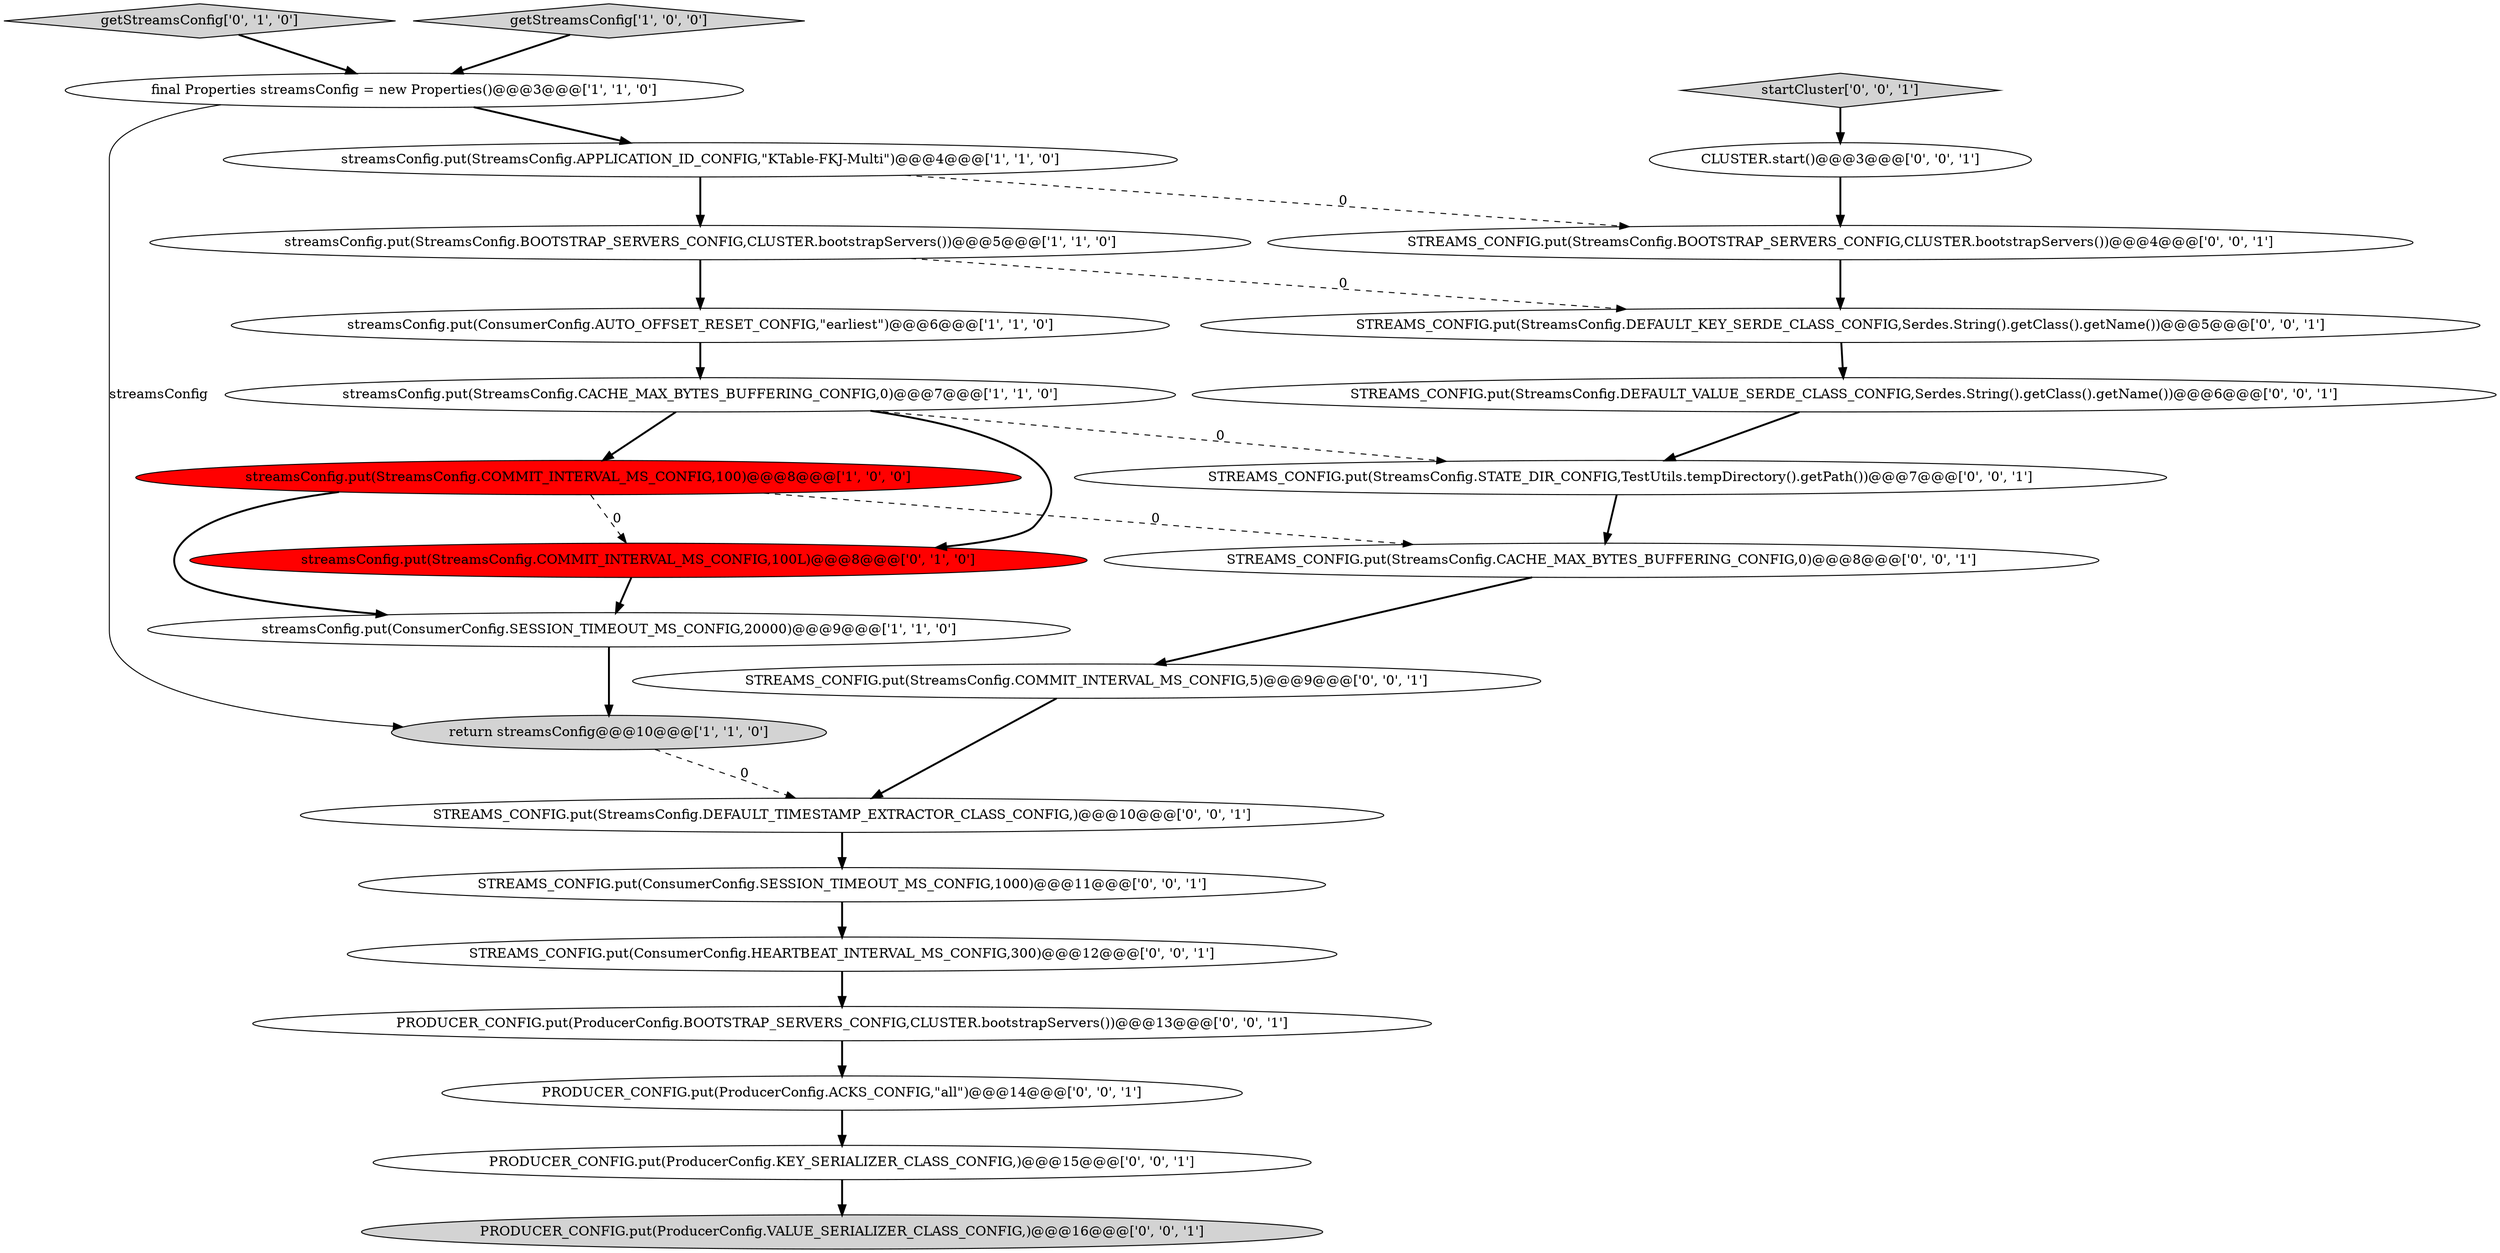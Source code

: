 digraph {
20 [style = filled, label = "STREAMS_CONFIG.put(StreamsConfig.BOOTSTRAP_SERVERS_CONFIG,CLUSTER.bootstrapServers())@@@4@@@['0', '0', '1']", fillcolor = white, shape = ellipse image = "AAA0AAABBB3BBB"];
21 [style = filled, label = "STREAMS_CONFIG.put(StreamsConfig.CACHE_MAX_BYTES_BUFFERING_CONFIG,0)@@@8@@@['0', '0', '1']", fillcolor = white, shape = ellipse image = "AAA0AAABBB3BBB"];
18 [style = filled, label = "startCluster['0', '0', '1']", fillcolor = lightgray, shape = diamond image = "AAA0AAABBB3BBB"];
4 [style = filled, label = "streamsConfig.put(StreamsConfig.COMMIT_INTERVAL_MS_CONFIG,100)@@@8@@@['1', '0', '0']", fillcolor = red, shape = ellipse image = "AAA1AAABBB1BBB"];
3 [style = filled, label = "streamsConfig.put(StreamsConfig.CACHE_MAX_BYTES_BUFFERING_CONFIG,0)@@@7@@@['1', '1', '0']", fillcolor = white, shape = ellipse image = "AAA0AAABBB1BBB"];
9 [style = filled, label = "getStreamsConfig['0', '1', '0']", fillcolor = lightgray, shape = diamond image = "AAA0AAABBB2BBB"];
2 [style = filled, label = "streamsConfig.put(StreamsConfig.APPLICATION_ID_CONFIG,\"KTable-FKJ-Multi\")@@@4@@@['1', '1', '0']", fillcolor = white, shape = ellipse image = "AAA0AAABBB1BBB"];
16 [style = filled, label = "PRODUCER_CONFIG.put(ProducerConfig.BOOTSTRAP_SERVERS_CONFIG,CLUSTER.bootstrapServers())@@@13@@@['0', '0', '1']", fillcolor = white, shape = ellipse image = "AAA0AAABBB3BBB"];
17 [style = filled, label = "STREAMS_CONFIG.put(StreamsConfig.STATE_DIR_CONFIG,TestUtils.tempDirectory().getPath())@@@7@@@['0', '0', '1']", fillcolor = white, shape = ellipse image = "AAA0AAABBB3BBB"];
19 [style = filled, label = "CLUSTER.start()@@@3@@@['0', '0', '1']", fillcolor = white, shape = ellipse image = "AAA0AAABBB3BBB"];
23 [style = filled, label = "PRODUCER_CONFIG.put(ProducerConfig.ACKS_CONFIG,\"all\")@@@14@@@['0', '0', '1']", fillcolor = white, shape = ellipse image = "AAA0AAABBB3BBB"];
12 [style = filled, label = "STREAMS_CONFIG.put(ConsumerConfig.SESSION_TIMEOUT_MS_CONFIG,1000)@@@11@@@['0', '0', '1']", fillcolor = white, shape = ellipse image = "AAA0AAABBB3BBB"];
22 [style = filled, label = "PRODUCER_CONFIG.put(ProducerConfig.KEY_SERIALIZER_CLASS_CONFIG,)@@@15@@@['0', '0', '1']", fillcolor = white, shape = ellipse image = "AAA0AAABBB3BBB"];
7 [style = filled, label = "streamsConfig.put(ConsumerConfig.AUTO_OFFSET_RESET_CONFIG,\"earliest\")@@@6@@@['1', '1', '0']", fillcolor = white, shape = ellipse image = "AAA0AAABBB1BBB"];
5 [style = filled, label = "return streamsConfig@@@10@@@['1', '1', '0']", fillcolor = lightgray, shape = ellipse image = "AAA0AAABBB1BBB"];
24 [style = filled, label = "STREAMS_CONFIG.put(ConsumerConfig.HEARTBEAT_INTERVAL_MS_CONFIG,300)@@@12@@@['0', '0', '1']", fillcolor = white, shape = ellipse image = "AAA0AAABBB3BBB"];
0 [style = filled, label = "streamsConfig.put(StreamsConfig.BOOTSTRAP_SERVERS_CONFIG,CLUSTER.bootstrapServers())@@@5@@@['1', '1', '0']", fillcolor = white, shape = ellipse image = "AAA0AAABBB1BBB"];
25 [style = filled, label = "STREAMS_CONFIG.put(StreamsConfig.DEFAULT_TIMESTAMP_EXTRACTOR_CLASS_CONFIG,)@@@10@@@['0', '0', '1']", fillcolor = white, shape = ellipse image = "AAA0AAABBB3BBB"];
1 [style = filled, label = "final Properties streamsConfig = new Properties()@@@3@@@['1', '1', '0']", fillcolor = white, shape = ellipse image = "AAA0AAABBB1BBB"];
6 [style = filled, label = "getStreamsConfig['1', '0', '0']", fillcolor = lightgray, shape = diamond image = "AAA0AAABBB1BBB"];
10 [style = filled, label = "streamsConfig.put(StreamsConfig.COMMIT_INTERVAL_MS_CONFIG,100L)@@@8@@@['0', '1', '0']", fillcolor = red, shape = ellipse image = "AAA1AAABBB2BBB"];
14 [style = filled, label = "STREAMS_CONFIG.put(StreamsConfig.DEFAULT_VALUE_SERDE_CLASS_CONFIG,Serdes.String().getClass().getName())@@@6@@@['0', '0', '1']", fillcolor = white, shape = ellipse image = "AAA0AAABBB3BBB"];
15 [style = filled, label = "STREAMS_CONFIG.put(StreamsConfig.COMMIT_INTERVAL_MS_CONFIG,5)@@@9@@@['0', '0', '1']", fillcolor = white, shape = ellipse image = "AAA0AAABBB3BBB"];
11 [style = filled, label = "STREAMS_CONFIG.put(StreamsConfig.DEFAULT_KEY_SERDE_CLASS_CONFIG,Serdes.String().getClass().getName())@@@5@@@['0', '0', '1']", fillcolor = white, shape = ellipse image = "AAA0AAABBB3BBB"];
8 [style = filled, label = "streamsConfig.put(ConsumerConfig.SESSION_TIMEOUT_MS_CONFIG,20000)@@@9@@@['1', '1', '0']", fillcolor = white, shape = ellipse image = "AAA0AAABBB1BBB"];
13 [style = filled, label = "PRODUCER_CONFIG.put(ProducerConfig.VALUE_SERIALIZER_CLASS_CONFIG,)@@@16@@@['0', '0', '1']", fillcolor = lightgray, shape = ellipse image = "AAA0AAABBB3BBB"];
3->17 [style = dashed, label="0"];
2->20 [style = dashed, label="0"];
11->14 [style = bold, label=""];
15->25 [style = bold, label=""];
21->15 [style = bold, label=""];
19->20 [style = bold, label=""];
18->19 [style = bold, label=""];
14->17 [style = bold, label=""];
0->11 [style = dashed, label="0"];
5->25 [style = dashed, label="0"];
16->23 [style = bold, label=""];
12->24 [style = bold, label=""];
4->21 [style = dashed, label="0"];
3->4 [style = bold, label=""];
7->3 [style = bold, label=""];
0->7 [style = bold, label=""];
6->1 [style = bold, label=""];
3->10 [style = bold, label=""];
24->16 [style = bold, label=""];
2->0 [style = bold, label=""];
23->22 [style = bold, label=""];
8->5 [style = bold, label=""];
10->8 [style = bold, label=""];
25->12 [style = bold, label=""];
1->5 [style = solid, label="streamsConfig"];
4->8 [style = bold, label=""];
1->2 [style = bold, label=""];
9->1 [style = bold, label=""];
4->10 [style = dashed, label="0"];
17->21 [style = bold, label=""];
22->13 [style = bold, label=""];
20->11 [style = bold, label=""];
}
